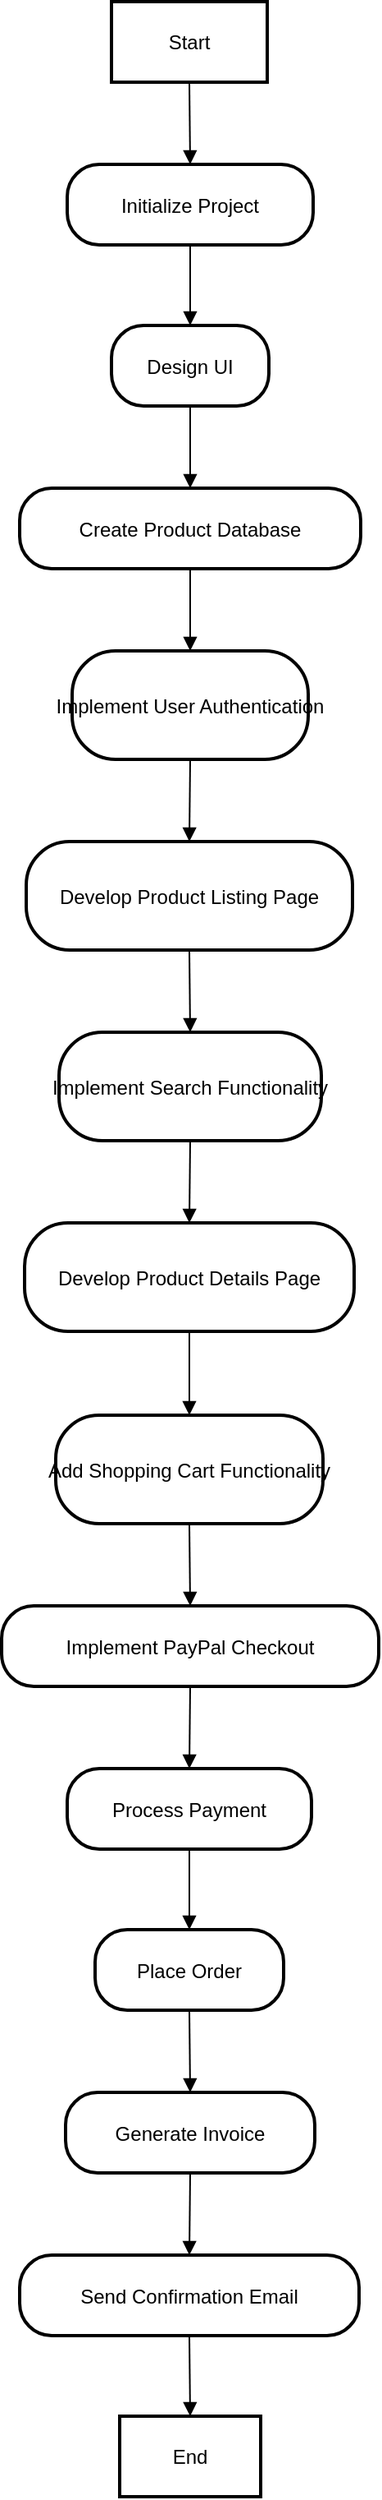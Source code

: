 <mxfile version="24.7.16">
  <diagram name="Page-1" id="matFrNlCKiU5OzdZyKVc">
    <mxGraphModel>
      <root>
        <mxCell id="0" />
        <mxCell id="1" parent="0" />
        <mxCell id="2" value="Start" style="whiteSpace=wrap;strokeWidth=2;" vertex="1" parent="1">
          <mxGeometry x="75" y="8" width="95" height="49" as="geometry" />
        </mxCell>
        <mxCell id="3" value="Initialize Project" style="rounded=1;arcSize=40;strokeWidth=2" vertex="1" parent="1">
          <mxGeometry x="48" y="107" width="150" height="49" as="geometry" />
        </mxCell>
        <mxCell id="4" value="Design UI" style="rounded=1;arcSize=40;strokeWidth=2" vertex="1" parent="1">
          <mxGeometry x="75" y="205" width="96" height="49" as="geometry" />
        </mxCell>
        <mxCell id="5" value="Create Product Database" style="rounded=1;arcSize=40;strokeWidth=2" vertex="1" parent="1">
          <mxGeometry x="19" y="304" width="208" height="49" as="geometry" />
        </mxCell>
        <mxCell id="6" value="Implement User Authentication" style="rounded=1;arcSize=40;strokeWidth=2" vertex="1" parent="1">
          <mxGeometry x="51" y="403" width="144" height="66" as="geometry" />
        </mxCell>
        <mxCell id="7" value="Develop Product Listing Page" style="rounded=1;arcSize=40;strokeWidth=2" vertex="1" parent="1">
          <mxGeometry x="23" y="519" width="199" height="66" as="geometry" />
        </mxCell>
        <mxCell id="8" value="Implement Search Functionality" style="rounded=1;arcSize=40;strokeWidth=2" vertex="1" parent="1">
          <mxGeometry x="43" y="635" width="160" height="66" as="geometry" />
        </mxCell>
        <mxCell id="9" value="Develop Product Details Page" style="rounded=1;arcSize=40;strokeWidth=2" vertex="1" parent="1">
          <mxGeometry x="22" y="751" width="201" height="66" as="geometry" />
        </mxCell>
        <mxCell id="10" value="Add Shopping Cart Functionality" style="rounded=1;arcSize=40;strokeWidth=2" vertex="1" parent="1">
          <mxGeometry x="41" y="868" width="163" height="66" as="geometry" />
        </mxCell>
        <mxCell id="11" value="Implement PayPal Checkout" style="rounded=1;arcSize=40;strokeWidth=2" vertex="1" parent="1">
          <mxGeometry x="8" y="984" width="230" height="49" as="geometry" />
        </mxCell>
        <mxCell id="12" value="Process Payment" style="rounded=1;arcSize=40;strokeWidth=2" vertex="1" parent="1">
          <mxGeometry x="48" y="1083" width="149" height="49" as="geometry" />
        </mxCell>
        <mxCell id="13" value="Place Order" style="rounded=1;arcSize=40;strokeWidth=2" vertex="1" parent="1">
          <mxGeometry x="65" y="1181" width="115" height="49" as="geometry" />
        </mxCell>
        <mxCell id="14" value="Generate Invoice" style="rounded=1;arcSize=40;strokeWidth=2" vertex="1" parent="1">
          <mxGeometry x="47" y="1280" width="152" height="49" as="geometry" />
        </mxCell>
        <mxCell id="15" value="Send Confirmation Email" style="rounded=1;arcSize=40;strokeWidth=2" vertex="1" parent="1">
          <mxGeometry x="19" y="1379" width="207" height="49" as="geometry" />
        </mxCell>
        <mxCell id="16" value="End" style="whiteSpace=wrap;strokeWidth=2;" vertex="1" parent="1">
          <mxGeometry x="80" y="1477" width="86" height="49" as="geometry" />
        </mxCell>
        <mxCell id="17" value="" style="curved=1;startArrow=none;endArrow=block;exitX=0.5;exitY=0.99;entryX=0.5;entryY=-0.01;" edge="1" parent="1" source="2" target="3">
          <mxGeometry relative="1" as="geometry">
            <Array as="points" />
          </mxGeometry>
        </mxCell>
        <mxCell id="18" value="" style="curved=1;startArrow=none;endArrow=block;exitX=0.5;exitY=0.99;entryX=0.5;entryY=0.01;" edge="1" parent="1" source="3" target="4">
          <mxGeometry relative="1" as="geometry">
            <Array as="points" />
          </mxGeometry>
        </mxCell>
        <mxCell id="19" value="" style="curved=1;startArrow=none;endArrow=block;exitX=0.5;exitY=1;entryX=0.5;entryY=0;" edge="1" parent="1" source="4" target="5">
          <mxGeometry relative="1" as="geometry">
            <Array as="points" />
          </mxGeometry>
        </mxCell>
        <mxCell id="20" value="" style="curved=1;startArrow=none;endArrow=block;exitX=0.5;exitY=0.99;entryX=0.5;entryY=-0.01;" edge="1" parent="1" source="5" target="6">
          <mxGeometry relative="1" as="geometry">
            <Array as="points" />
          </mxGeometry>
        </mxCell>
        <mxCell id="21" value="" style="curved=1;startArrow=none;endArrow=block;exitX=0.5;exitY=1;entryX=0.5;entryY=0;" edge="1" parent="1" source="6" target="7">
          <mxGeometry relative="1" as="geometry">
            <Array as="points" />
          </mxGeometry>
        </mxCell>
        <mxCell id="22" value="" style="curved=1;startArrow=none;endArrow=block;exitX=0.5;exitY=1;entryX=0.5;entryY=0;" edge="1" parent="1" source="7" target="8">
          <mxGeometry relative="1" as="geometry">
            <Array as="points" />
          </mxGeometry>
        </mxCell>
        <mxCell id="23" value="" style="curved=1;startArrow=none;endArrow=block;exitX=0.5;exitY=1.01;entryX=0.5;entryY=0.01;" edge="1" parent="1" source="8" target="9">
          <mxGeometry relative="1" as="geometry">
            <Array as="points" />
          </mxGeometry>
        </mxCell>
        <mxCell id="24" value="" style="curved=1;startArrow=none;endArrow=block;exitX=0.5;exitY=1.01;entryX=0.5;entryY=0;" edge="1" parent="1" source="9" target="10">
          <mxGeometry relative="1" as="geometry">
            <Array as="points" />
          </mxGeometry>
        </mxCell>
        <mxCell id="25" value="" style="curved=1;startArrow=none;endArrow=block;exitX=0.5;exitY=1;entryX=0.5;entryY=0;" edge="1" parent="1" source="10" target="11">
          <mxGeometry relative="1" as="geometry">
            <Array as="points" />
          </mxGeometry>
        </mxCell>
        <mxCell id="26" value="" style="curved=1;startArrow=none;endArrow=block;exitX=0.5;exitY=0.99;entryX=0.5;entryY=-0.01;" edge="1" parent="1" source="11" target="12">
          <mxGeometry relative="1" as="geometry">
            <Array as="points" />
          </mxGeometry>
        </mxCell>
        <mxCell id="27" value="" style="curved=1;startArrow=none;endArrow=block;exitX=0.5;exitY=0.99;entryX=0.5;entryY=0.01;" edge="1" parent="1" source="12" target="13">
          <mxGeometry relative="1" as="geometry">
            <Array as="points" />
          </mxGeometry>
        </mxCell>
        <mxCell id="28" value="" style="curved=1;startArrow=none;endArrow=block;exitX=0.5;exitY=1;entryX=0.5;entryY=0;" edge="1" parent="1" source="13" target="14">
          <mxGeometry relative="1" as="geometry">
            <Array as="points" />
          </mxGeometry>
        </mxCell>
        <mxCell id="29" value="" style="curved=1;startArrow=none;endArrow=block;exitX=0.5;exitY=0.99;entryX=0.5;entryY=-0.01;" edge="1" parent="1" source="14" target="15">
          <mxGeometry relative="1" as="geometry">
            <Array as="points" />
          </mxGeometry>
        </mxCell>
        <mxCell id="30" value="" style="curved=1;startArrow=none;endArrow=block;exitX=0.5;exitY=0.99;entryX=0.5;entryY=0.01;" edge="1" parent="1" source="15" target="16">
          <mxGeometry relative="1" as="geometry">
            <Array as="points" />
          </mxGeometry>
        </mxCell>
      </root>
    </mxGraphModel>
  </diagram>
</mxfile>
